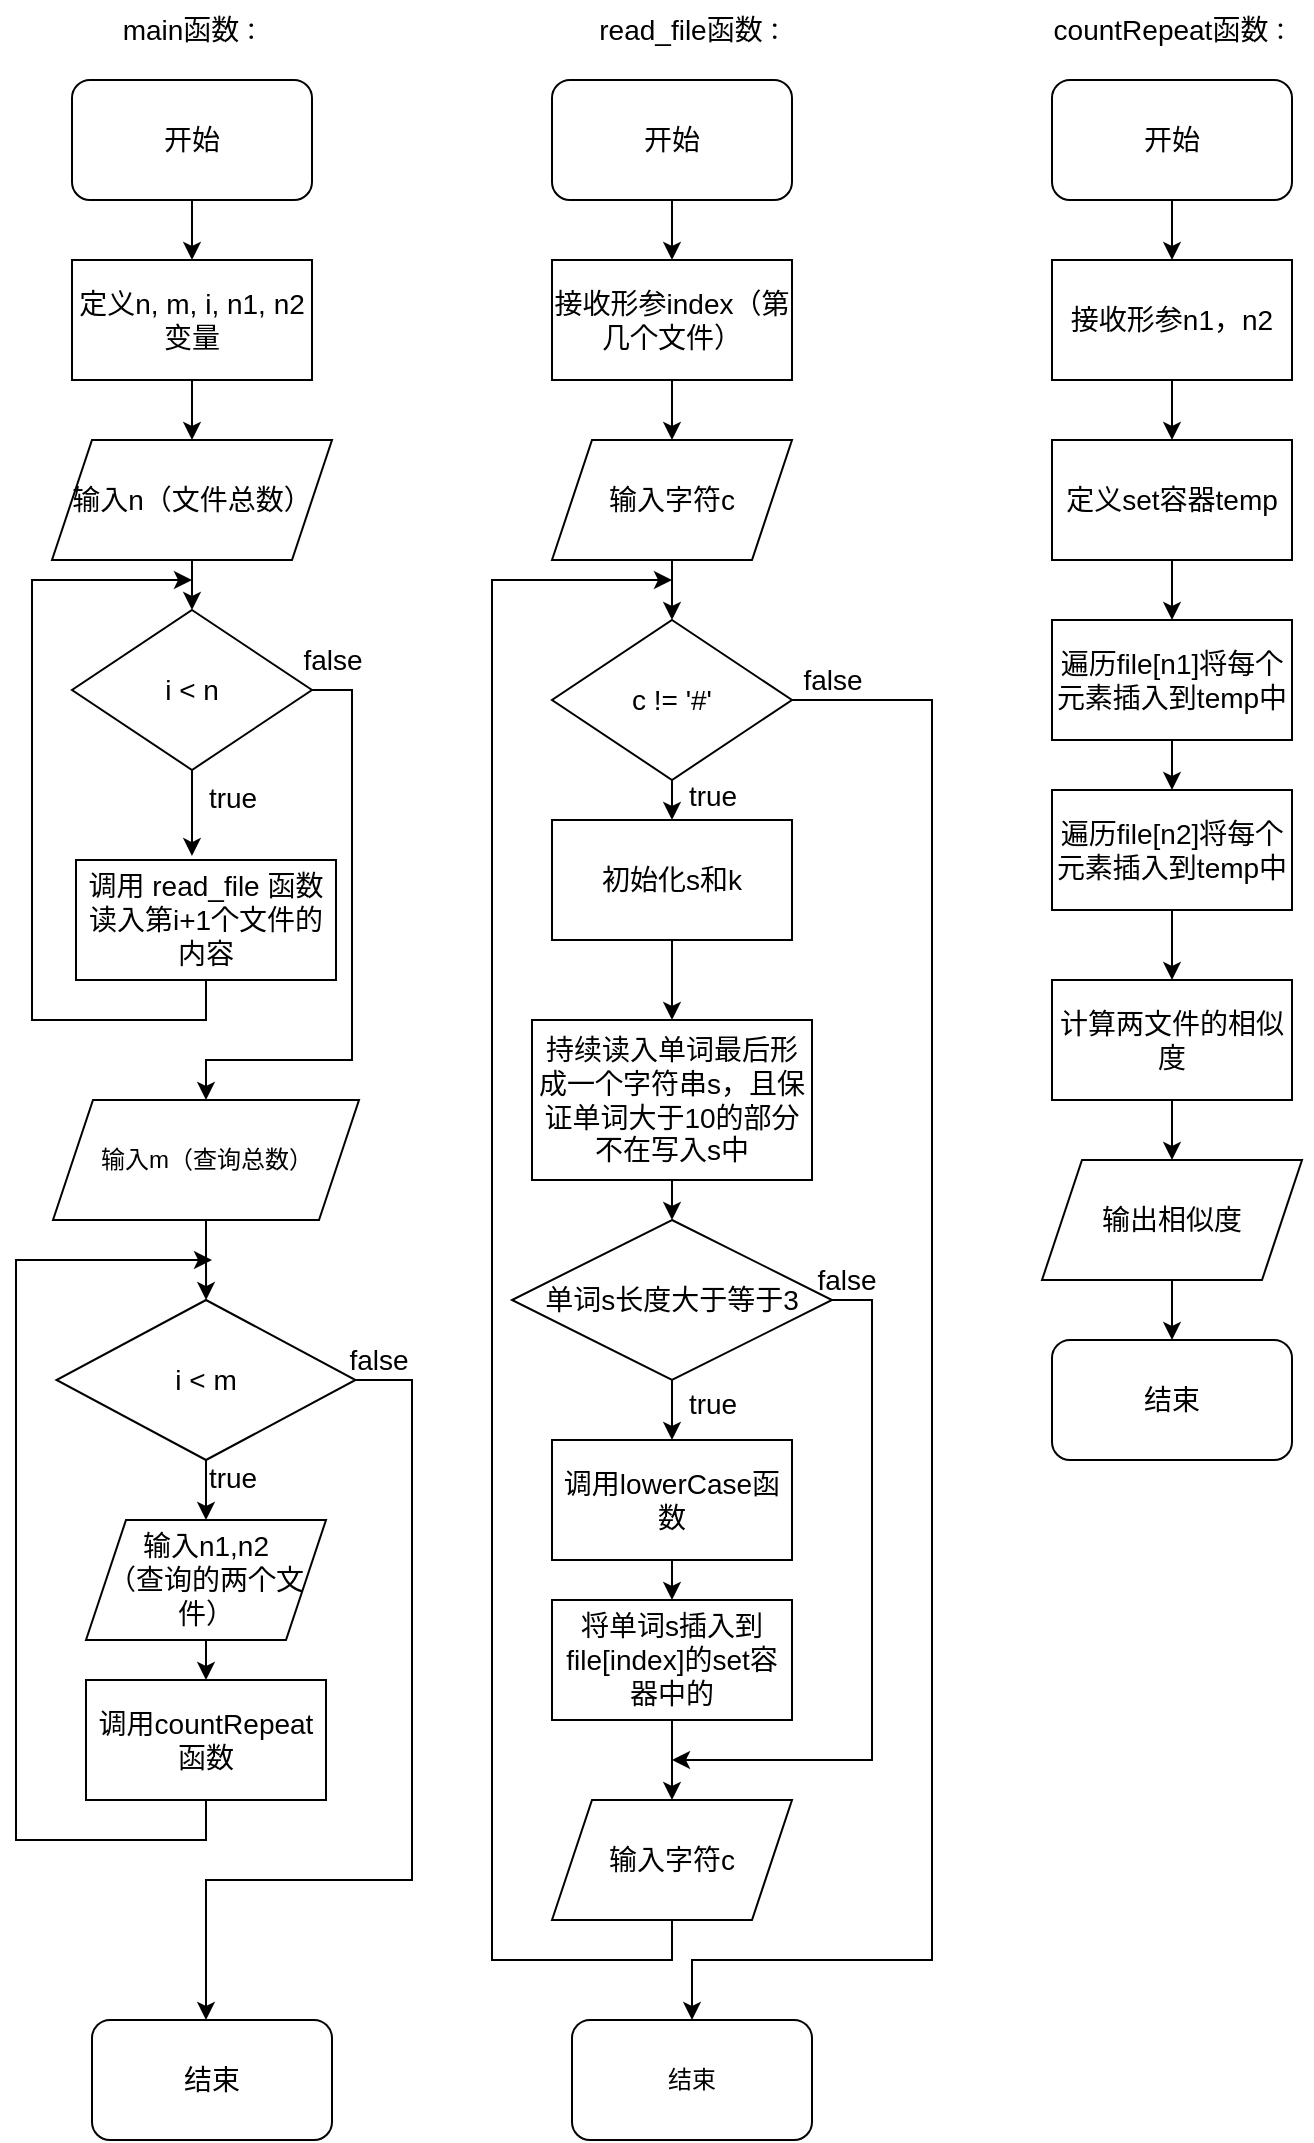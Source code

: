 <mxfile version="22.1.2" type="device">
  <diagram name="Page-1" id="edf60f1a-56cd-e834-aa8a-f176f3a09ee4">
    <mxGraphModel dx="1461" dy="733" grid="1" gridSize="10" guides="1" tooltips="1" connect="1" arrows="1" fold="1" page="1" pageScale="1" pageWidth="1100" pageHeight="850" background="none" math="0" shadow="0">
      <root>
        <mxCell id="0" />
        <mxCell id="1" parent="0" />
        <mxCell id="hsjAOOVRgnUJ8HUQptiA-7" style="edgeStyle=orthogonalEdgeStyle;rounded=0;orthogonalLoop=1;jettySize=auto;html=1;exitX=0.5;exitY=1;exitDx=0;exitDy=0;" parent="1" source="hsjAOOVRgnUJ8HUQptiA-1" target="hsjAOOVRgnUJ8HUQptiA-4" edge="1">
          <mxGeometry relative="1" as="geometry" />
        </mxCell>
        <mxCell id="hsjAOOVRgnUJ8HUQptiA-1" value="&lt;font style=&quot;font-size: 14px;&quot;&gt;开始&lt;/font&gt;" style="rounded=1;whiteSpace=wrap;html=1;" parent="1" vertex="1">
          <mxGeometry x="40" y="40" width="120" height="60" as="geometry" />
        </mxCell>
        <mxCell id="hsjAOOVRgnUJ8HUQptiA-2" value="&lt;font style=&quot;font-size: 14px;&quot;&gt;main函数&lt;/font&gt;：" style="text;html=1;align=center;verticalAlign=middle;resizable=0;points=[];autosize=1;strokeColor=none;fillColor=none;" parent="1" vertex="1">
          <mxGeometry x="55" width="90" height="30" as="geometry" />
        </mxCell>
        <mxCell id="hsjAOOVRgnUJ8HUQptiA-9" style="edgeStyle=orthogonalEdgeStyle;rounded=0;orthogonalLoop=1;jettySize=auto;html=1;exitX=0.5;exitY=1;exitDx=0;exitDy=0;entryX=0.5;entryY=0;entryDx=0;entryDy=0;" parent="1" source="hsjAOOVRgnUJ8HUQptiA-3" target="hsjAOOVRgnUJ8HUQptiA-5" edge="1">
          <mxGeometry relative="1" as="geometry" />
        </mxCell>
        <mxCell id="hsjAOOVRgnUJ8HUQptiA-3" value="&lt;div&gt;&lt;font style=&quot;font-size: 14px;&quot;&gt;输入n（文件总数）&lt;/font&gt;&lt;/div&gt;" style="shape=parallelogram;perimeter=parallelogramPerimeter;whiteSpace=wrap;html=1;fixedSize=1;" parent="1" vertex="1">
          <mxGeometry x="30" y="220" width="140" height="60" as="geometry" />
        </mxCell>
        <mxCell id="hsjAOOVRgnUJ8HUQptiA-8" style="edgeStyle=orthogonalEdgeStyle;rounded=0;orthogonalLoop=1;jettySize=auto;html=1;exitX=0.5;exitY=1;exitDx=0;exitDy=0;entryX=0.5;entryY=0;entryDx=0;entryDy=0;" parent="1" source="hsjAOOVRgnUJ8HUQptiA-4" target="hsjAOOVRgnUJ8HUQptiA-3" edge="1">
          <mxGeometry relative="1" as="geometry" />
        </mxCell>
        <mxCell id="hsjAOOVRgnUJ8HUQptiA-4" value="&lt;font style=&quot;font-size: 14px;&quot;&gt;定义n, m, i, n1, n2变量&lt;/font&gt;" style="rounded=0;whiteSpace=wrap;html=1;" parent="1" vertex="1">
          <mxGeometry x="40" y="130" width="120" height="60" as="geometry" />
        </mxCell>
        <mxCell id="hsjAOOVRgnUJ8HUQptiA-15" style="edgeStyle=orthogonalEdgeStyle;rounded=0;orthogonalLoop=1;jettySize=auto;html=1;exitX=1;exitY=0.5;exitDx=0;exitDy=0;" parent="1" source="hsjAOOVRgnUJ8HUQptiA-5" target="hsjAOOVRgnUJ8HUQptiA-14" edge="1">
          <mxGeometry relative="1" as="geometry">
            <Array as="points">
              <mxPoint x="180" y="345" />
              <mxPoint x="180" y="530" />
              <mxPoint x="107" y="530" />
            </Array>
          </mxGeometry>
        </mxCell>
        <mxCell id="hsjAOOVRgnUJ8HUQptiA-16" value="&lt;font style=&quot;font-size: 14px;&quot;&gt;false&lt;/font&gt;" style="edgeLabel;html=1;align=center;verticalAlign=middle;resizable=0;points=[];" parent="hsjAOOVRgnUJ8HUQptiA-15" vertex="1" connectable="0">
          <mxGeometry x="-0.946" y="1" relative="1" as="geometry">
            <mxPoint x="2" y="-14" as="offset" />
          </mxGeometry>
        </mxCell>
        <mxCell id="hsjAOOVRgnUJ8HUQptiA-5" value="&lt;font style=&quot;font-size: 14px;&quot;&gt;i &amp;lt; n&lt;/font&gt;" style="rhombus;whiteSpace=wrap;html=1;" parent="1" vertex="1">
          <mxGeometry x="40" y="305" width="120" height="80" as="geometry" />
        </mxCell>
        <mxCell id="hsjAOOVRgnUJ8HUQptiA-13" style="edgeStyle=orthogonalEdgeStyle;rounded=0;orthogonalLoop=1;jettySize=auto;html=1;exitX=0.5;exitY=1;exitDx=0;exitDy=0;" parent="1" source="hsjAOOVRgnUJ8HUQptiA-6" edge="1">
          <mxGeometry relative="1" as="geometry">
            <mxPoint x="100" y="290" as="targetPoint" />
            <Array as="points">
              <mxPoint x="107" y="510" />
              <mxPoint x="20" y="510" />
              <mxPoint x="20" y="290" />
            </Array>
          </mxGeometry>
        </mxCell>
        <mxCell id="hsjAOOVRgnUJ8HUQptiA-6" value="&lt;div&gt;&lt;font style=&quot;font-size: 14px;&quot;&gt;调用 read_file 函数&lt;/font&gt;&lt;/div&gt;&lt;div&gt;&lt;font style=&quot;font-size: 14px;&quot;&gt;读入第i+1个文件的内容&lt;/font&gt;&lt;br&gt;&lt;/div&gt;" style="rounded=0;whiteSpace=wrap;html=1;" parent="1" vertex="1">
          <mxGeometry x="42" y="430" width="130" height="60" as="geometry" />
        </mxCell>
        <mxCell id="hsjAOOVRgnUJ8HUQptiA-11" style="edgeStyle=orthogonalEdgeStyle;rounded=0;orthogonalLoop=1;jettySize=auto;html=1;exitX=0.5;exitY=1;exitDx=0;exitDy=0;entryX=0.446;entryY=-0.033;entryDx=0;entryDy=0;entryPerimeter=0;" parent="1" source="hsjAOOVRgnUJ8HUQptiA-5" target="hsjAOOVRgnUJ8HUQptiA-6" edge="1">
          <mxGeometry relative="1" as="geometry" />
        </mxCell>
        <mxCell id="hsjAOOVRgnUJ8HUQptiA-12" value="&lt;font style=&quot;font-size: 14px;&quot;&gt;true&lt;/font&gt;" style="edgeLabel;html=1;align=center;verticalAlign=middle;resizable=0;points=[];" parent="hsjAOOVRgnUJ8HUQptiA-11" vertex="1" connectable="0">
          <mxGeometry x="-0.349" y="2" relative="1" as="geometry">
            <mxPoint x="18" as="offset" />
          </mxGeometry>
        </mxCell>
        <mxCell id="hsjAOOVRgnUJ8HUQptiA-18" style="edgeStyle=orthogonalEdgeStyle;rounded=0;orthogonalLoop=1;jettySize=auto;html=1;exitX=0.5;exitY=1;exitDx=0;exitDy=0;" parent="1" source="hsjAOOVRgnUJ8HUQptiA-14" target="hsjAOOVRgnUJ8HUQptiA-17" edge="1">
          <mxGeometry relative="1" as="geometry" />
        </mxCell>
        <mxCell id="hsjAOOVRgnUJ8HUQptiA-14" value="输入m（查询总数）" style="shape=parallelogram;perimeter=parallelogramPerimeter;whiteSpace=wrap;html=1;fixedSize=1;" parent="1" vertex="1">
          <mxGeometry x="30.5" y="550" width="153" height="60" as="geometry" />
        </mxCell>
        <mxCell id="hsjAOOVRgnUJ8HUQptiA-22" style="edgeStyle=orthogonalEdgeStyle;rounded=0;orthogonalLoop=1;jettySize=auto;html=1;exitX=0.5;exitY=1;exitDx=0;exitDy=0;entryX=0.5;entryY=0;entryDx=0;entryDy=0;" parent="1" source="hsjAOOVRgnUJ8HUQptiA-17" target="hsjAOOVRgnUJ8HUQptiA-20" edge="1">
          <mxGeometry relative="1" as="geometry" />
        </mxCell>
        <mxCell id="hsjAOOVRgnUJ8HUQptiA-24" value="&lt;font style=&quot;font-size: 14px;&quot;&gt;true&lt;/font&gt;" style="edgeLabel;html=1;align=center;verticalAlign=middle;resizable=0;points=[];" parent="hsjAOOVRgnUJ8HUQptiA-22" vertex="1" connectable="0">
          <mxGeometry x="-0.4" y="-1" relative="1" as="geometry">
            <mxPoint x="14" as="offset" />
          </mxGeometry>
        </mxCell>
        <mxCell id="hsjAOOVRgnUJ8HUQptiA-27" style="edgeStyle=orthogonalEdgeStyle;rounded=0;orthogonalLoop=1;jettySize=auto;html=1;exitX=1;exitY=0.5;exitDx=0;exitDy=0;" parent="1" source="hsjAOOVRgnUJ8HUQptiA-17" target="hsjAOOVRgnUJ8HUQptiA-26" edge="1">
          <mxGeometry relative="1" as="geometry">
            <Array as="points">
              <mxPoint x="210" y="690" />
              <mxPoint x="210" y="940" />
              <mxPoint x="107" y="940" />
            </Array>
          </mxGeometry>
        </mxCell>
        <mxCell id="hsjAOOVRgnUJ8HUQptiA-28" value="&lt;font style=&quot;font-size: 14px;&quot;&gt;false&lt;/font&gt;" style="edgeLabel;html=1;align=center;verticalAlign=middle;resizable=0;points=[];" parent="hsjAOOVRgnUJ8HUQptiA-27" vertex="1" connectable="0">
          <mxGeometry x="-0.952" relative="1" as="geometry">
            <mxPoint y="-10" as="offset" />
          </mxGeometry>
        </mxCell>
        <mxCell id="hsjAOOVRgnUJ8HUQptiA-17" value="&lt;font style=&quot;font-size: 14px;&quot;&gt;i &amp;lt; m&lt;/font&gt;" style="rhombus;whiteSpace=wrap;html=1;" parent="1" vertex="1">
          <mxGeometry x="32.25" y="650" width="149.5" height="80" as="geometry" />
        </mxCell>
        <mxCell id="hsjAOOVRgnUJ8HUQptiA-23" style="edgeStyle=orthogonalEdgeStyle;rounded=0;orthogonalLoop=1;jettySize=auto;html=1;exitX=0.5;exitY=1;exitDx=0;exitDy=0;entryX=0.5;entryY=0;entryDx=0;entryDy=0;" parent="1" source="hsjAOOVRgnUJ8HUQptiA-20" target="hsjAOOVRgnUJ8HUQptiA-21" edge="1">
          <mxGeometry relative="1" as="geometry" />
        </mxCell>
        <mxCell id="hsjAOOVRgnUJ8HUQptiA-20" value="&lt;div&gt;&lt;font style=&quot;font-size: 14px;&quot;&gt;输入n1,n2&lt;/font&gt;&lt;/div&gt;&lt;div&gt;&lt;font style=&quot;font-size: 14px;&quot;&gt;（查询的两个文件）&lt;/font&gt;&lt;/div&gt;" style="shape=parallelogram;perimeter=parallelogramPerimeter;whiteSpace=wrap;html=1;fixedSize=1;" parent="1" vertex="1">
          <mxGeometry x="47" y="760" width="120" height="60" as="geometry" />
        </mxCell>
        <mxCell id="hsjAOOVRgnUJ8HUQptiA-25" style="edgeStyle=orthogonalEdgeStyle;rounded=0;orthogonalLoop=1;jettySize=auto;html=1;exitX=0.5;exitY=1;exitDx=0;exitDy=0;" parent="1" source="hsjAOOVRgnUJ8HUQptiA-21" edge="1">
          <mxGeometry relative="1" as="geometry">
            <Array as="points">
              <mxPoint x="107" y="920" />
              <mxPoint x="12" y="920" />
              <mxPoint x="12" y="630" />
              <mxPoint x="32" y="630" />
            </Array>
            <mxPoint x="110" y="630" as="targetPoint" />
          </mxGeometry>
        </mxCell>
        <mxCell id="hsjAOOVRgnUJ8HUQptiA-21" value="&lt;font style=&quot;font-size: 14px;&quot;&gt;调用countRepeat函数&lt;/font&gt;" style="rounded=0;whiteSpace=wrap;html=1;" parent="1" vertex="1">
          <mxGeometry x="47" y="840" width="120" height="60" as="geometry" />
        </mxCell>
        <mxCell id="hsjAOOVRgnUJ8HUQptiA-26" value="&lt;font style=&quot;font-size: 14px;&quot;&gt;结束&lt;/font&gt;" style="rounded=1;whiteSpace=wrap;html=1;" parent="1" vertex="1">
          <mxGeometry x="50" y="1010" width="120" height="60" as="geometry" />
        </mxCell>
        <mxCell id="hsjAOOVRgnUJ8HUQptiA-29" value="&lt;font style=&quot;font-size: 14px;&quot;&gt;read_file函数&lt;/font&gt;：" style="text;html=1;align=center;verticalAlign=middle;resizable=0;points=[];autosize=1;strokeColor=none;fillColor=none;" parent="1" vertex="1">
          <mxGeometry x="290" width="120" height="30" as="geometry" />
        </mxCell>
        <mxCell id="hsjAOOVRgnUJ8HUQptiA-41" style="edgeStyle=orthogonalEdgeStyle;rounded=0;orthogonalLoop=1;jettySize=auto;html=1;exitX=0.5;exitY=1;exitDx=0;exitDy=0;entryX=0.5;entryY=0;entryDx=0;entryDy=0;" parent="1" source="hsjAOOVRgnUJ8HUQptiA-30" target="hsjAOOVRgnUJ8HUQptiA-31" edge="1">
          <mxGeometry relative="1" as="geometry" />
        </mxCell>
        <mxCell id="hsjAOOVRgnUJ8HUQptiA-30" value="&lt;font style=&quot;font-size: 14px;&quot;&gt;开始&lt;/font&gt;" style="rounded=1;whiteSpace=wrap;html=1;" parent="1" vertex="1">
          <mxGeometry x="280" y="40" width="120" height="60" as="geometry" />
        </mxCell>
        <mxCell id="hsjAOOVRgnUJ8HUQptiA-42" style="edgeStyle=orthogonalEdgeStyle;rounded=0;orthogonalLoop=1;jettySize=auto;html=1;exitX=0.5;exitY=1;exitDx=0;exitDy=0;entryX=0.5;entryY=0;entryDx=0;entryDy=0;" parent="1" source="hsjAOOVRgnUJ8HUQptiA-31" target="hsjAOOVRgnUJ8HUQptiA-32" edge="1">
          <mxGeometry relative="1" as="geometry" />
        </mxCell>
        <mxCell id="hsjAOOVRgnUJ8HUQptiA-31" value="&lt;font style=&quot;font-size: 14px;&quot;&gt;接收形参index（第几个文件）&lt;/font&gt;" style="rounded=0;whiteSpace=wrap;html=1;" parent="1" vertex="1">
          <mxGeometry x="280" y="130" width="120" height="60" as="geometry" />
        </mxCell>
        <mxCell id="hsjAOOVRgnUJ8HUQptiA-43" style="edgeStyle=orthogonalEdgeStyle;rounded=0;orthogonalLoop=1;jettySize=auto;html=1;exitX=0.5;exitY=1;exitDx=0;exitDy=0;entryX=0.5;entryY=0;entryDx=0;entryDy=0;" parent="1" source="hsjAOOVRgnUJ8HUQptiA-32" target="hsjAOOVRgnUJ8HUQptiA-33" edge="1">
          <mxGeometry relative="1" as="geometry" />
        </mxCell>
        <mxCell id="hsjAOOVRgnUJ8HUQptiA-32" value="&lt;font style=&quot;font-size: 14px;&quot;&gt;输入字符c&lt;/font&gt;" style="shape=parallelogram;perimeter=parallelogramPerimeter;whiteSpace=wrap;html=1;fixedSize=1;" parent="1" vertex="1">
          <mxGeometry x="280" y="220" width="120" height="60" as="geometry" />
        </mxCell>
        <mxCell id="hsjAOOVRgnUJ8HUQptiA-44" style="edgeStyle=orthogonalEdgeStyle;rounded=0;orthogonalLoop=1;jettySize=auto;html=1;exitX=0.5;exitY=1;exitDx=0;exitDy=0;entryX=0.5;entryY=0;entryDx=0;entryDy=0;" parent="1" source="hsjAOOVRgnUJ8HUQptiA-33" target="hsjAOOVRgnUJ8HUQptiA-34" edge="1">
          <mxGeometry relative="1" as="geometry" />
        </mxCell>
        <mxCell id="hsjAOOVRgnUJ8HUQptiA-45" value="&lt;font style=&quot;font-size: 14px;&quot;&gt;true&lt;/font&gt;" style="edgeLabel;html=1;align=center;verticalAlign=middle;resizable=0;points=[];" parent="hsjAOOVRgnUJ8HUQptiA-44" vertex="1" connectable="0">
          <mxGeometry x="-0.2" y="2" relative="1" as="geometry">
            <mxPoint x="18" as="offset" />
          </mxGeometry>
        </mxCell>
        <mxCell id="hsjAOOVRgnUJ8HUQptiA-56" style="edgeStyle=orthogonalEdgeStyle;rounded=0;orthogonalLoop=1;jettySize=auto;html=1;exitX=1;exitY=0.5;exitDx=0;exitDy=0;" parent="1" source="hsjAOOVRgnUJ8HUQptiA-33" target="hsjAOOVRgnUJ8HUQptiA-55" edge="1">
          <mxGeometry relative="1" as="geometry">
            <Array as="points">
              <mxPoint x="470" y="350" />
              <mxPoint x="470" y="980" />
              <mxPoint x="350" y="980" />
            </Array>
          </mxGeometry>
        </mxCell>
        <mxCell id="hsjAOOVRgnUJ8HUQptiA-57" value="&lt;font style=&quot;font-size: 14px;&quot;&gt;false&lt;/font&gt;" style="edgeLabel;html=1;align=center;verticalAlign=middle;resizable=0;points=[];" parent="hsjAOOVRgnUJ8HUQptiA-56" vertex="1" connectable="0">
          <mxGeometry x="-0.96" y="-1" relative="1" as="geometry">
            <mxPoint x="3" y="-11" as="offset" />
          </mxGeometry>
        </mxCell>
        <mxCell id="hsjAOOVRgnUJ8HUQptiA-33" value="&lt;font style=&quot;font-size: 14px;&quot;&gt;c != &#39;#&#39;&lt;/font&gt;" style="rhombus;whiteSpace=wrap;html=1;" parent="1" vertex="1">
          <mxGeometry x="280" y="310" width="120" height="80" as="geometry" />
        </mxCell>
        <mxCell id="hsjAOOVRgnUJ8HUQptiA-46" style="edgeStyle=orthogonalEdgeStyle;rounded=0;orthogonalLoop=1;jettySize=auto;html=1;exitX=0.5;exitY=1;exitDx=0;exitDy=0;entryX=0.5;entryY=0;entryDx=0;entryDy=0;" parent="1" source="hsjAOOVRgnUJ8HUQptiA-34" target="hsjAOOVRgnUJ8HUQptiA-36" edge="1">
          <mxGeometry relative="1" as="geometry" />
        </mxCell>
        <mxCell id="hsjAOOVRgnUJ8HUQptiA-34" value="&lt;font style=&quot;font-size: 14px;&quot;&gt;初始化s和k&lt;/font&gt;" style="rounded=0;whiteSpace=wrap;html=1;" parent="1" vertex="1">
          <mxGeometry x="280" y="410" width="120" height="60" as="geometry" />
        </mxCell>
        <mxCell id="hsjAOOVRgnUJ8HUQptiA-47" style="edgeStyle=orthogonalEdgeStyle;rounded=0;orthogonalLoop=1;jettySize=auto;html=1;exitX=0.5;exitY=1;exitDx=0;exitDy=0;entryX=0.5;entryY=0;entryDx=0;entryDy=0;" parent="1" source="hsjAOOVRgnUJ8HUQptiA-36" target="hsjAOOVRgnUJ8HUQptiA-37" edge="1">
          <mxGeometry relative="1" as="geometry" />
        </mxCell>
        <mxCell id="hsjAOOVRgnUJ8HUQptiA-36" value="&lt;font style=&quot;font-size: 14px;&quot;&gt;持续读入单词最后形成一个字符串s，且保证单词大于10的部分不在写入s中&lt;/font&gt;" style="rounded=0;whiteSpace=wrap;html=1;" parent="1" vertex="1">
          <mxGeometry x="270" y="510" width="140" height="80" as="geometry" />
        </mxCell>
        <mxCell id="hsjAOOVRgnUJ8HUQptiA-48" style="edgeStyle=orthogonalEdgeStyle;rounded=0;orthogonalLoop=1;jettySize=auto;html=1;exitX=0.5;exitY=1;exitDx=0;exitDy=0;entryX=0.5;entryY=0;entryDx=0;entryDy=0;" parent="1" source="hsjAOOVRgnUJ8HUQptiA-37" target="hsjAOOVRgnUJ8HUQptiA-38" edge="1">
          <mxGeometry relative="1" as="geometry" />
        </mxCell>
        <mxCell id="hsjAOOVRgnUJ8HUQptiA-49" value="&lt;font style=&quot;font-size: 14px;&quot;&gt;true&lt;/font&gt;" style="edgeLabel;html=1;align=center;verticalAlign=middle;resizable=0;points=[];" parent="hsjAOOVRgnUJ8HUQptiA-48" vertex="1" connectable="0">
          <mxGeometry x="-0.2" y="3" relative="1" as="geometry">
            <mxPoint x="17" as="offset" />
          </mxGeometry>
        </mxCell>
        <mxCell id="hsjAOOVRgnUJ8HUQptiA-52" style="edgeStyle=orthogonalEdgeStyle;rounded=0;orthogonalLoop=1;jettySize=auto;html=1;exitX=1;exitY=0.5;exitDx=0;exitDy=0;" parent="1" source="hsjAOOVRgnUJ8HUQptiA-37" edge="1">
          <mxGeometry relative="1" as="geometry">
            <mxPoint x="340" y="880" as="targetPoint" />
            <Array as="points">
              <mxPoint x="440" y="650" />
              <mxPoint x="440" y="880" />
            </Array>
          </mxGeometry>
        </mxCell>
        <mxCell id="hsjAOOVRgnUJ8HUQptiA-53" value="&lt;font style=&quot;font-size: 14px;&quot;&gt;false&lt;/font&gt;" style="edgeLabel;html=1;align=center;verticalAlign=middle;resizable=0;points=[];" parent="hsjAOOVRgnUJ8HUQptiA-52" vertex="1" connectable="0">
          <mxGeometry x="-0.96" y="2" relative="1" as="geometry">
            <mxPoint y="-8" as="offset" />
          </mxGeometry>
        </mxCell>
        <mxCell id="hsjAOOVRgnUJ8HUQptiA-37" value="&lt;font style=&quot;font-size: 14px;&quot;&gt;单词s长度大于等于3&lt;/font&gt;" style="rhombus;whiteSpace=wrap;html=1;" parent="1" vertex="1">
          <mxGeometry x="260" y="610" width="160" height="80" as="geometry" />
        </mxCell>
        <mxCell id="hsjAOOVRgnUJ8HUQptiA-50" style="edgeStyle=orthogonalEdgeStyle;rounded=0;orthogonalLoop=1;jettySize=auto;html=1;exitX=0.5;exitY=1;exitDx=0;exitDy=0;entryX=0.5;entryY=0;entryDx=0;entryDy=0;" parent="1" source="hsjAOOVRgnUJ8HUQptiA-38" target="hsjAOOVRgnUJ8HUQptiA-39" edge="1">
          <mxGeometry relative="1" as="geometry" />
        </mxCell>
        <mxCell id="hsjAOOVRgnUJ8HUQptiA-38" value="&lt;font style=&quot;font-size: 14px;&quot;&gt;调用lowerCase函数&lt;/font&gt;" style="rounded=0;whiteSpace=wrap;html=1;" parent="1" vertex="1">
          <mxGeometry x="280" y="720" width="120" height="60" as="geometry" />
        </mxCell>
        <mxCell id="hsjAOOVRgnUJ8HUQptiA-51" style="edgeStyle=orthogonalEdgeStyle;rounded=0;orthogonalLoop=1;jettySize=auto;html=1;exitX=0.5;exitY=1;exitDx=0;exitDy=0;entryX=0.5;entryY=0;entryDx=0;entryDy=0;" parent="1" source="hsjAOOVRgnUJ8HUQptiA-39" target="hsjAOOVRgnUJ8HUQptiA-40" edge="1">
          <mxGeometry relative="1" as="geometry" />
        </mxCell>
        <mxCell id="hsjAOOVRgnUJ8HUQptiA-39" value="&lt;font style=&quot;font-size: 14px;&quot;&gt;将单词s插入到file[index]的set容器中的&lt;/font&gt;" style="rounded=0;whiteSpace=wrap;html=1;" parent="1" vertex="1">
          <mxGeometry x="280" y="800" width="120" height="60" as="geometry" />
        </mxCell>
        <mxCell id="hsjAOOVRgnUJ8HUQptiA-54" style="edgeStyle=orthogonalEdgeStyle;rounded=0;orthogonalLoop=1;jettySize=auto;html=1;exitX=0.5;exitY=1;exitDx=0;exitDy=0;" parent="1" source="hsjAOOVRgnUJ8HUQptiA-40" edge="1">
          <mxGeometry relative="1" as="geometry">
            <Array as="points">
              <mxPoint x="340" y="980" />
              <mxPoint x="250" y="980" />
              <mxPoint x="250" y="290" />
              <mxPoint x="280" y="290" />
            </Array>
            <mxPoint x="340" y="290" as="targetPoint" />
          </mxGeometry>
        </mxCell>
        <mxCell id="hsjAOOVRgnUJ8HUQptiA-40" value="&lt;font style=&quot;font-size: 14px;&quot;&gt;输入字符c&lt;/font&gt;" style="shape=parallelogram;perimeter=parallelogramPerimeter;whiteSpace=wrap;html=1;fixedSize=1;" parent="1" vertex="1">
          <mxGeometry x="280" y="900" width="120" height="60" as="geometry" />
        </mxCell>
        <mxCell id="hsjAOOVRgnUJ8HUQptiA-55" value="结束" style="rounded=1;whiteSpace=wrap;html=1;" parent="1" vertex="1">
          <mxGeometry x="290" y="1010" width="120" height="60" as="geometry" />
        </mxCell>
        <mxCell id="hsjAOOVRgnUJ8HUQptiA-58" value="&lt;font style=&quot;font-size: 14px;&quot;&gt;countRepeat函数&lt;/font&gt;：" style="text;html=1;align=center;verticalAlign=middle;resizable=0;points=[];autosize=1;strokeColor=none;fillColor=none;" parent="1" vertex="1">
          <mxGeometry x="520" width="140" height="30" as="geometry" />
        </mxCell>
        <mxCell id="hsjAOOVRgnUJ8HUQptiA-64" style="edgeStyle=orthogonalEdgeStyle;rounded=0;orthogonalLoop=1;jettySize=auto;html=1;exitX=0.5;exitY=1;exitDx=0;exitDy=0;entryX=0.5;entryY=0;entryDx=0;entryDy=0;" parent="1" source="hsjAOOVRgnUJ8HUQptiA-59" target="hsjAOOVRgnUJ8HUQptiA-61" edge="1">
          <mxGeometry relative="1" as="geometry" />
        </mxCell>
        <mxCell id="hsjAOOVRgnUJ8HUQptiA-59" value="&lt;font style=&quot;font-size: 14px;&quot;&gt;开始&lt;/font&gt;" style="rounded=1;whiteSpace=wrap;html=1;" parent="1" vertex="1">
          <mxGeometry x="530" y="40" width="120" height="60" as="geometry" />
        </mxCell>
        <mxCell id="hsjAOOVRgnUJ8HUQptiA-66" style="edgeStyle=orthogonalEdgeStyle;rounded=0;orthogonalLoop=1;jettySize=auto;html=1;exitX=0.5;exitY=1;exitDx=0;exitDy=0;entryX=0.5;entryY=0;entryDx=0;entryDy=0;" parent="1" source="hsjAOOVRgnUJ8HUQptiA-60" target="hsjAOOVRgnUJ8HUQptiA-62" edge="1">
          <mxGeometry relative="1" as="geometry" />
        </mxCell>
        <mxCell id="hsjAOOVRgnUJ8HUQptiA-60" value="&lt;font style=&quot;font-size: 14px;&quot;&gt;定义set容器temp&lt;/font&gt;" style="rounded=0;whiteSpace=wrap;html=1;" parent="1" vertex="1">
          <mxGeometry x="530" y="220" width="120" height="60" as="geometry" />
        </mxCell>
        <mxCell id="hsjAOOVRgnUJ8HUQptiA-65" style="edgeStyle=orthogonalEdgeStyle;rounded=0;orthogonalLoop=1;jettySize=auto;html=1;exitX=0.5;exitY=1;exitDx=0;exitDy=0;entryX=0.5;entryY=0;entryDx=0;entryDy=0;" parent="1" source="hsjAOOVRgnUJ8HUQptiA-61" target="hsjAOOVRgnUJ8HUQptiA-60" edge="1">
          <mxGeometry relative="1" as="geometry" />
        </mxCell>
        <mxCell id="hsjAOOVRgnUJ8HUQptiA-61" value="&lt;font style=&quot;font-size: 14px;&quot;&gt;接收形参n1，n2&lt;/font&gt;" style="rounded=0;whiteSpace=wrap;html=1;" parent="1" vertex="1">
          <mxGeometry x="530" y="130" width="120" height="60" as="geometry" />
        </mxCell>
        <mxCell id="hsjAOOVRgnUJ8HUQptiA-67" style="edgeStyle=orthogonalEdgeStyle;rounded=0;orthogonalLoop=1;jettySize=auto;html=1;exitX=0.5;exitY=1;exitDx=0;exitDy=0;entryX=0.5;entryY=0;entryDx=0;entryDy=0;" parent="1" source="hsjAOOVRgnUJ8HUQptiA-62" target="hsjAOOVRgnUJ8HUQptiA-63" edge="1">
          <mxGeometry relative="1" as="geometry" />
        </mxCell>
        <mxCell id="hsjAOOVRgnUJ8HUQptiA-62" value="&lt;font style=&quot;font-size: 14px;&quot;&gt;遍历file[n1]将每个元素插入到temp中&lt;/font&gt;" style="rounded=0;whiteSpace=wrap;html=1;" parent="1" vertex="1">
          <mxGeometry x="530" y="310" width="120" height="60" as="geometry" />
        </mxCell>
        <mxCell id="hsjAOOVRgnUJ8HUQptiA-71" style="edgeStyle=orthogonalEdgeStyle;rounded=0;orthogonalLoop=1;jettySize=auto;html=1;exitX=0.5;exitY=1;exitDx=0;exitDy=0;entryX=0.5;entryY=0;entryDx=0;entryDy=0;" parent="1" source="hsjAOOVRgnUJ8HUQptiA-63" target="hsjAOOVRgnUJ8HUQptiA-68" edge="1">
          <mxGeometry relative="1" as="geometry" />
        </mxCell>
        <mxCell id="hsjAOOVRgnUJ8HUQptiA-63" value="&lt;font style=&quot;font-size: 14px;&quot;&gt;遍历file[n2]将每个元素插入到temp中&lt;/font&gt;" style="rounded=0;whiteSpace=wrap;html=1;" parent="1" vertex="1">
          <mxGeometry x="530" y="395" width="120" height="60" as="geometry" />
        </mxCell>
        <mxCell id="hsjAOOVRgnUJ8HUQptiA-72" style="edgeStyle=orthogonalEdgeStyle;rounded=0;orthogonalLoop=1;jettySize=auto;html=1;exitX=0.5;exitY=1;exitDx=0;exitDy=0;entryX=0.5;entryY=0;entryDx=0;entryDy=0;" parent="1" source="hsjAOOVRgnUJ8HUQptiA-68" target="hsjAOOVRgnUJ8HUQptiA-69" edge="1">
          <mxGeometry relative="1" as="geometry" />
        </mxCell>
        <mxCell id="hsjAOOVRgnUJ8HUQptiA-68" value="&lt;font style=&quot;font-size: 14px;&quot;&gt;计算两文件的相似度&lt;/font&gt;" style="rounded=0;whiteSpace=wrap;html=1;" parent="1" vertex="1">
          <mxGeometry x="530" y="490" width="120" height="60" as="geometry" />
        </mxCell>
        <mxCell id="hsjAOOVRgnUJ8HUQptiA-73" style="edgeStyle=orthogonalEdgeStyle;rounded=0;orthogonalLoop=1;jettySize=auto;html=1;exitX=0.5;exitY=1;exitDx=0;exitDy=0;entryX=0.5;entryY=0;entryDx=0;entryDy=0;" parent="1" source="hsjAOOVRgnUJ8HUQptiA-69" target="hsjAOOVRgnUJ8HUQptiA-70" edge="1">
          <mxGeometry relative="1" as="geometry" />
        </mxCell>
        <mxCell id="hsjAOOVRgnUJ8HUQptiA-69" value="&lt;font style=&quot;font-size: 14px;&quot;&gt;输出相似度&lt;/font&gt;" style="shape=parallelogram;perimeter=parallelogramPerimeter;whiteSpace=wrap;html=1;fixedSize=1;" parent="1" vertex="1">
          <mxGeometry x="525" y="580" width="130" height="60" as="geometry" />
        </mxCell>
        <mxCell id="hsjAOOVRgnUJ8HUQptiA-70" value="&lt;font style=&quot;font-size: 14px;&quot;&gt;结束&lt;/font&gt;" style="rounded=1;whiteSpace=wrap;html=1;" parent="1" vertex="1">
          <mxGeometry x="530" y="670" width="120" height="60" as="geometry" />
        </mxCell>
      </root>
    </mxGraphModel>
  </diagram>
</mxfile>

